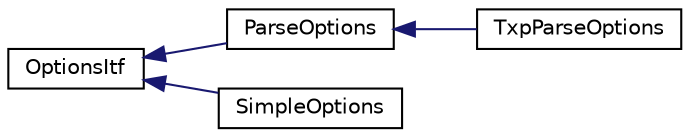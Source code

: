 digraph "Graphical Class Hierarchy"
{
  edge [fontname="Helvetica",fontsize="10",labelfontname="Helvetica",labelfontsize="10"];
  node [fontname="Helvetica",fontsize="10",shape=record];
  rankdir="LR";
  Node0 [label="OptionsItf",height=0.2,width=0.4,color="black", fillcolor="white", style="filled",URL="$classkaldi_1_1OptionsItf.html"];
  Node0 -> Node1 [dir="back",color="midnightblue",fontsize="10",style="solid",fontname="Helvetica"];
  Node1 [label="ParseOptions",height=0.2,width=0.4,color="black", fillcolor="white", style="filled",URL="$classkaldi_1_1ParseOptions.html",tooltip="The class ParseOptions is for parsing command-line options; see Parsing command-line options for more..."];
  Node1 -> Node2 [dir="back",color="midnightblue",fontsize="10",style="solid",fontname="Helvetica"];
  Node2 [label="TxpParseOptions",height=0.2,width=0.4,color="black", fillcolor="white", style="filled",URL="$classkaldi_1_1TxpParseOptions.html",tooltip="Class derived from standard ParseOptions in order to allow txp system to load a voice specific set of..."];
  Node0 -> Node3 [dir="back",color="midnightblue",fontsize="10",style="solid",fontname="Helvetica"];
  Node3 [label="SimpleOptions",height=0.2,width=0.4,color="black", fillcolor="white", style="filled",URL="$classkaldi_1_1SimpleOptions.html",tooltip="The class SimpleOptions is an implementation of OptionsItf that allows setting and getting option val..."];
}

